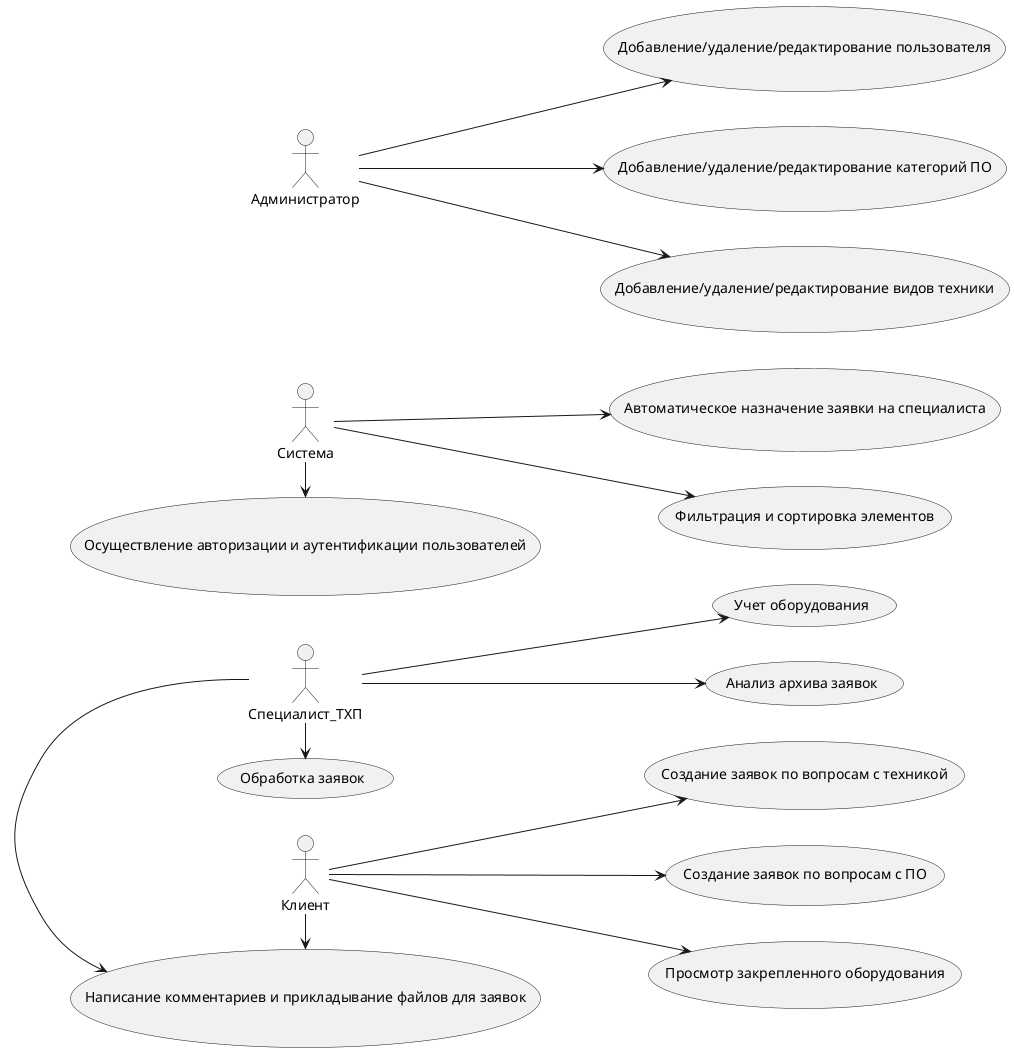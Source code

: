 @startuml
left to right direction
:Клиент:
:Специалист_ТХП:
:Администратор:
:Система:

Администратор --> (Добавление/удаление/редактирование пользователя)
Администратор --> (Добавление/удаление/редактирование категорий ПО)
Администратор --> (Добавление/удаление/редактирование видов техники)

Специалист_ТХП -> (Обработка заявок)
Специалист_ТХП -> (Написание комментариев и прикладывание файлов для заявок)
Специалист_ТХП --> (Учет оборудования)
Специалист_ТХП --> (Анализ архива заявок)

Клиент -> (Написание комментариев и прикладывание файлов для заявок)
Клиент --> (Создание заявок по вопросам с техникой)
Клиент --> (Создание заявок по вопросам с ПО)
Клиент --> (Просмотр закрепленного оборудования)

Система -> (Осуществление авторизации и аутентификации пользователей)
Система --> (Автоматическое назначение заявки на специалиста)
Система --> (Фильтрация и сортировка элементов)
@enduml